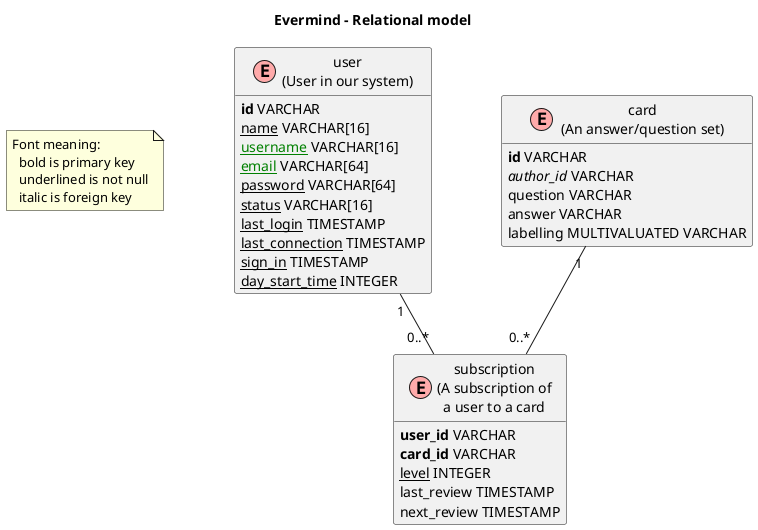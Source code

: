 @startuml

title Evermind - Relational model
skinparam nodesep 70
left to right direction
' uncomment the line below if you're using computer with a retina display
' skinparam dpi 300
!define Table(name,desc) class name as "desc" << (E,#FFAAAA) >>
' we use bold for primary key
' green color for unique
' and underscore for not_null
!define primary_key(x) <b>x</b>
!define foreign_key(x) <i>x</i>
!define unique(x) <color:green>x</color>
!define not_null(x) <u>x</u>
' other tags available:
' <i></i>
' <back:COLOR></color>, where color is a color name or html color code
' (#FFAACC)
' see: http://plantuml.com/classes.html#More
hide methods
hide stereotypes
top to bottom direction
' entities

note as N1
    Font meaning:
      bold is primary key
      underlined is not null
      italic is foreign key
endNote

Table(user, "user\n(User in our system)") {
    primary_key(id) VARCHAR
    not_null(name) VARCHAR[16]
    not_null(unique(username)) VARCHAR[16]
    not_null(unique(email)) VARCHAR[64]
    not_null(password) VARCHAR[64]
    not_null(status) VARCHAR[16]
    not_null(last_login) TIMESTAMP
    not_null(last_connection) TIMESTAMP
    not_null(sign_in) TIMESTAMP
    not_null(day_start_time) INTEGER
}

Table(subscription, "subscription\n(A subscription of\na user to a card") {
    primary_key(user_id) VARCHAR
    primary_key(card_id) VARCHAR
    not_null(level) INTEGER
    last_review TIMESTAMP
    next_review TIMESTAMP
}

Table(card, "card\n(An answer/question set)") {
    primary_key(id) VARCHAR
    foreign_key(author_id) VARCHAR
    question VARCHAR
    answer VARCHAR
    labelling MULTIVALUATED VARCHAR
}

user "1" -- "0..*" subscription
card "1" -- "0..*" subscription


@enduml

